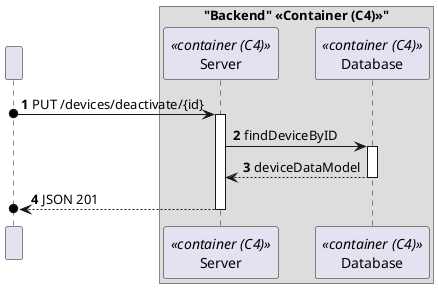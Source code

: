 @startuml
'https://plantuml.com/sequence-diagram
!pragma layout smetana

autonumber

participant " " as HTTP

box "Backend" <<Container (C4)>>"
    participant "Server" as SE<<container (C4)>>
    participant "Database" as DB<<container (C4)>>
end box


HTTP o-> SE : PUT /devices/deactivate/{id}
activate SE

SE -> DB : findDeviceByID
activate DB

DB --> SE : deviceDataModel
deactivate DB


SE -->o HTTP : JSON 201
deactivate SE

deactivate HTTP


@enduml